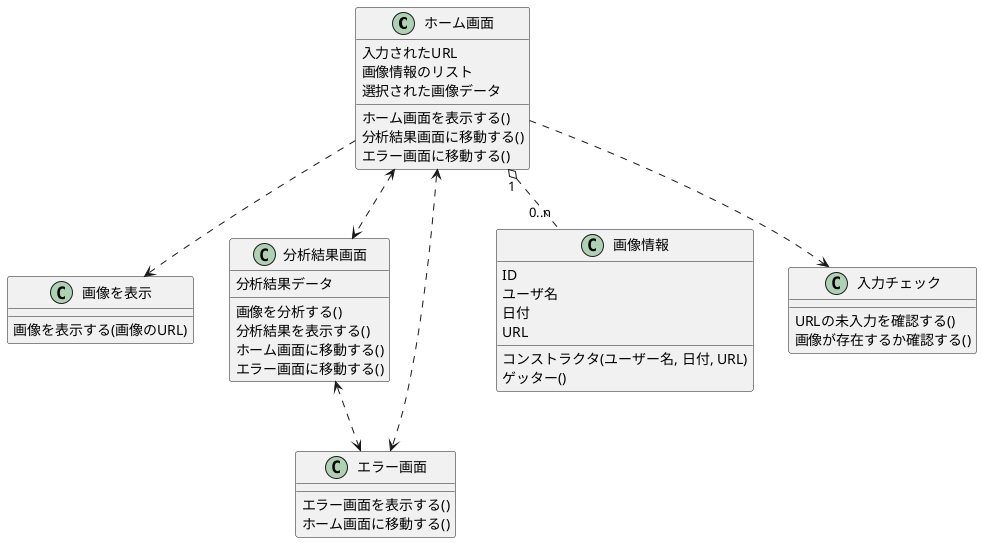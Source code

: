 @startuml Face Emotion

class ホーム画面 {
    入力されたURL
    画像情報のリスト
    選択された画像データ
    ホーム画面を表示する()
    分析結果画面に移動する()
    エラー画面に移動する()
}

class 画像を表示 {
    画像を表示する(画像のURL)
}

class 分析結果画面 {
    分析結果データ
    画像を分析する()
    分析結果を表示する()
    ホーム画面に移動する()
    エラー画面に移動する()
}

class エラー画面 {
    エラー画面を表示する()
    ホーム画面に移動する()
}

class 画像情報 {
    ID
    ユーザ名
    日付
    URL
    コンストラクタ(ユーザー名, 日付, URL)
    ゲッター()
}

class 入力チェック {
    URLの未入力を確認する()
    画像が存在するか確認する()
}

ホーム画面 "1" o.. "0..n" 画像情報
ホーム画面 ..> 入力チェック
ホーム画面 ..> 画像を表示
ホーム画面 <..> エラー画面
ホーム画面 <..> 分析結果画面
分析結果画面 <..> エラー画面

@enduml